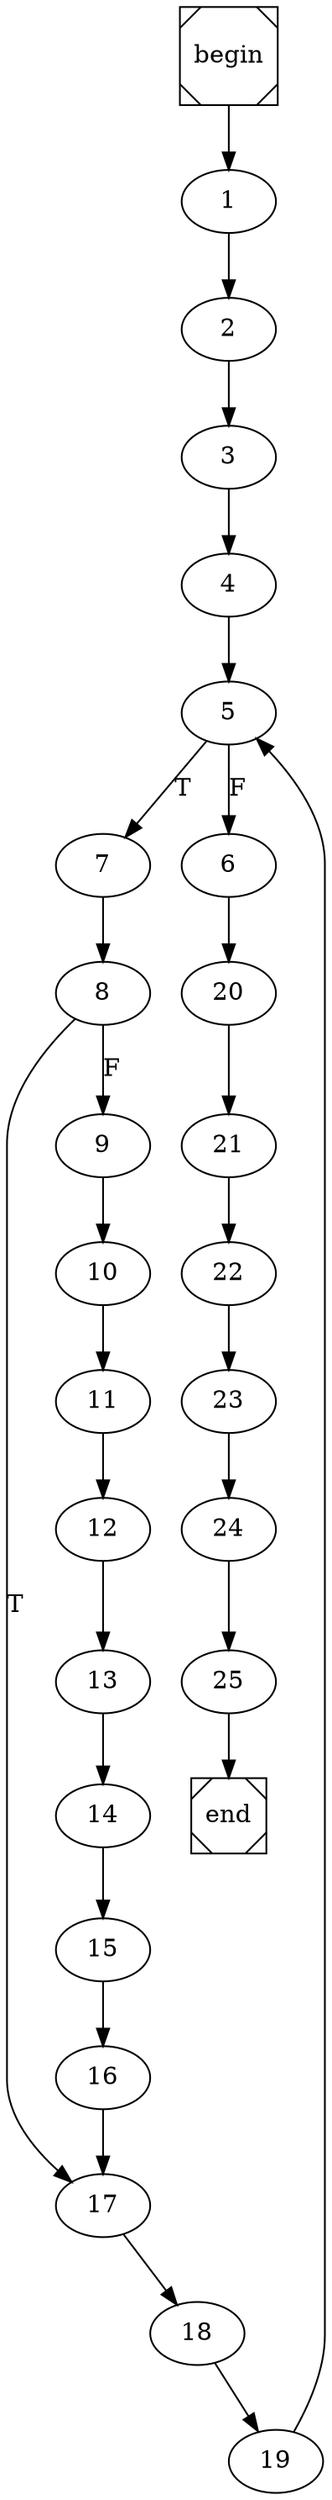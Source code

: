 digraph cfg {
	begin [shape=Msquare];
	end [shape=Msquare];
	begin -> 1;	1 -> 2;	2 -> 3;	3 -> 4;	4 -> 5;	5 -> 7[label=T];	5 -> 6[label=F];	6 -> 20;	7 -> 8;	8 -> 17[label=T];	8 -> 9[label=F];	9 -> 10;	10 -> 11;	11 -> 12;	12 -> 13;	13 -> 14;	14 -> 15;	15 -> 16;	16 -> 17;	17 -> 18;	18 -> 19;	19 -> 5;	20 -> 21;	21 -> 22;	22 -> 23;	23 -> 24;	24 -> 25;	25 -> end;}
